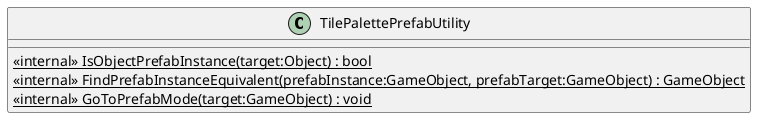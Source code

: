 @startuml
class TilePalettePrefabUtility {
    <<internal>> {static} IsObjectPrefabInstance(target:Object) : bool
    <<internal>> {static} FindPrefabInstanceEquivalent(prefabInstance:GameObject, prefabTarget:GameObject) : GameObject
    <<internal>> {static} GoToPrefabMode(target:GameObject) : void
}
@enduml
